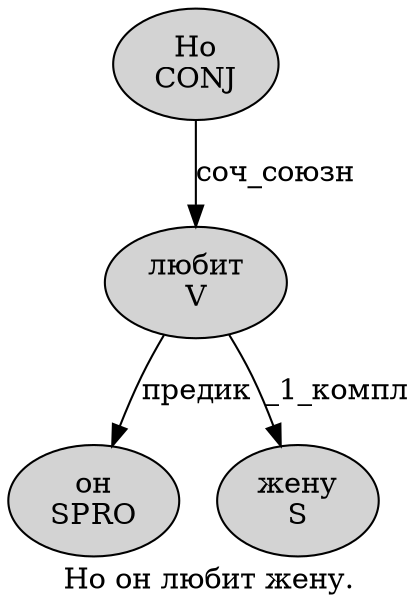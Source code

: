 digraph SENTENCE_76 {
	graph [label="Но он любит жену."]
	node [style=filled]
		0 [label="Но
CONJ" color="" fillcolor=lightgray penwidth=1 shape=ellipse]
		1 [label="он
SPRO" color="" fillcolor=lightgray penwidth=1 shape=ellipse]
		2 [label="любит
V" color="" fillcolor=lightgray penwidth=1 shape=ellipse]
		3 [label="жену
S" color="" fillcolor=lightgray penwidth=1 shape=ellipse]
			0 -> 2 [label="соч_союзн"]
			2 -> 1 [label="предик"]
			2 -> 3 [label="_1_компл"]
}
